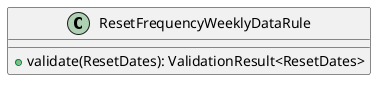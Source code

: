 @startuml

    class ResetFrequencyWeeklyDataRule [[ResetFrequencyWeeklyDataRule.html]] {
        +validate(ResetDates): ValidationResult<ResetDates>
    }

@enduml
